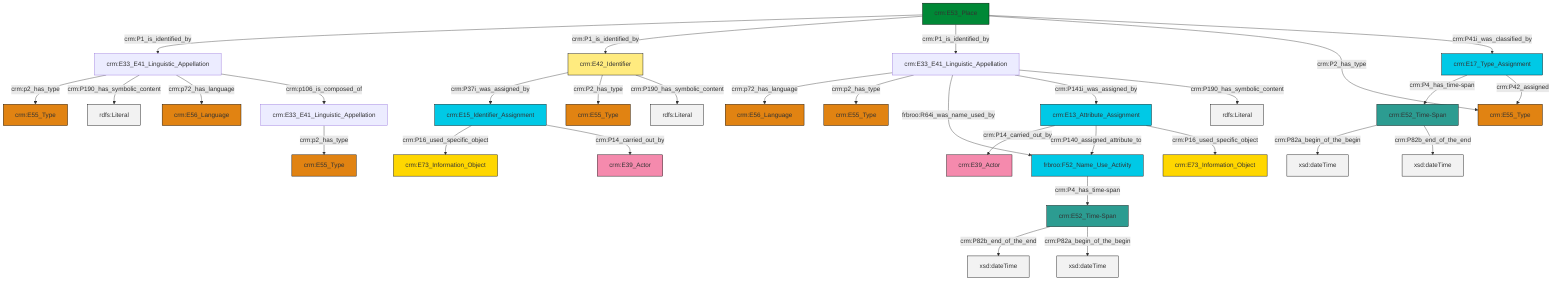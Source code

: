 graph TD
classDef Literal fill:#f2f2f2,stroke:#000000;
classDef CRM_Entity fill:#FFFFFF,stroke:#000000;
classDef Temporal_Entity fill:#00C9E6, stroke:#000000;
classDef Type fill:#E18312, stroke:#000000;
classDef Time-Span fill:#2C9C91, stroke:#000000;
classDef Appellation fill:#FFEB7F, stroke:#000000;
classDef Place fill:#008836, stroke:#000000;
classDef Persistent_Item fill:#B266B2, stroke:#000000;
classDef Conceptual_Object fill:#FFD700, stroke:#000000;
classDef Physical_Thing fill:#D2B48C, stroke:#000000;
classDef Actor fill:#f58aad, stroke:#000000;
classDef PC_Classes fill:#4ce600, stroke:#000000;
classDef Multi fill:#cccccc,stroke:#000000;

2["crm:E33_E41_Linguistic_Appellation"]:::Default -->|crm:p2_has_type| 3["crm:E55_Type"]:::Type
4["crm:E13_Attribute_Assignment"]:::Temporal_Entity -->|crm:P14_carried_out_by| 5["crm:E39_Actor"]:::Actor
4["crm:E13_Attribute_Assignment"]:::Temporal_Entity -->|crm:P140_assigned_attribute_to| 8["frbroo:F52_Name_Use_Activity"]:::Temporal_Entity
9["crm:E53_Place"]:::Place -->|crm:P1_is_identified_by| 10["crm:E33_E41_Linguistic_Appellation"]:::Default
11["crm:E42_Identifier"]:::Appellation -->|crm:P37i_was_assigned_by| 12["crm:E15_Identifier_Assignment"]:::Temporal_Entity
12["crm:E15_Identifier_Assignment"]:::Temporal_Entity -->|crm:P16_used_specific_object| 18["crm:E73_Information_Object"]:::Conceptual_Object
9["crm:E53_Place"]:::Place -->|crm:P1_is_identified_by| 11["crm:E42_Identifier"]:::Appellation
12["crm:E15_Identifier_Assignment"]:::Temporal_Entity -->|crm:P14_carried_out_by| 21["crm:E39_Actor"]:::Actor
23["crm:E33_E41_Linguistic_Appellation"]:::Default -->|crm:p72_has_language| 19["crm:E56_Language"]:::Type
11["crm:E42_Identifier"]:::Appellation -->|crm:P2_has_type| 27["crm:E55_Type"]:::Type
9["crm:E53_Place"]:::Place -->|crm:P1_is_identified_by| 23["crm:E33_E41_Linguistic_Appellation"]:::Default
11["crm:E42_Identifier"]:::Appellation -->|crm:P190_has_symbolic_content| 28[rdfs:Literal]:::Literal
10["crm:E33_E41_Linguistic_Appellation"]:::Default -->|crm:p2_has_type| 24["crm:E55_Type"]:::Type
30["crm:E17_Type_Assignment"]:::Temporal_Entity -->|crm:P4_has_time-span| 31["crm:E52_Time-Span"]:::Time-Span
31["crm:E52_Time-Span"]:::Time-Span -->|crm:P82a_begin_of_the_begin| 38[xsd:dateTime]:::Literal
8["frbroo:F52_Name_Use_Activity"]:::Temporal_Entity -->|crm:P4_has_time-span| 6["crm:E52_Time-Span"]:::Time-Span
10["crm:E33_E41_Linguistic_Appellation"]:::Default -->|crm:P190_has_symbolic_content| 44[rdfs:Literal]:::Literal
10["crm:E33_E41_Linguistic_Appellation"]:::Default -->|crm:p72_has_language| 16["crm:E56_Language"]:::Type
10["crm:E33_E41_Linguistic_Appellation"]:::Default -->|crm:p106_is_composed_of| 2["crm:E33_E41_Linguistic_Appellation"]:::Default
23["crm:E33_E41_Linguistic_Appellation"]:::Default -->|crm:p2_has_type| 0["crm:E55_Type"]:::Type
23["crm:E33_E41_Linguistic_Appellation"]:::Default -->|frbroo:R64i_was_name_used_by| 8["frbroo:F52_Name_Use_Activity"]:::Temporal_Entity
9["crm:E53_Place"]:::Place -->|crm:P2_has_type| 34["crm:E55_Type"]:::Type
6["crm:E52_Time-Span"]:::Time-Span -->|crm:P82b_end_of_the_end| 49[xsd:dateTime]:::Literal
4["crm:E13_Attribute_Assignment"]:::Temporal_Entity -->|crm:P16_used_specific_object| 36["crm:E73_Information_Object"]:::Conceptual_Object
9["crm:E53_Place"]:::Place -->|crm:P41i_was_classified_by| 30["crm:E17_Type_Assignment"]:::Temporal_Entity
23["crm:E33_E41_Linguistic_Appellation"]:::Default -->|crm:P141i_was_assigned_by| 4["crm:E13_Attribute_Assignment"]:::Temporal_Entity
31["crm:E52_Time-Span"]:::Time-Span -->|crm:P82b_end_of_the_end| 50[xsd:dateTime]:::Literal
23["crm:E33_E41_Linguistic_Appellation"]:::Default -->|crm:P190_has_symbolic_content| 51[rdfs:Literal]:::Literal
30["crm:E17_Type_Assignment"]:::Temporal_Entity -->|crm:P42_assigned| 34["crm:E55_Type"]:::Type
6["crm:E52_Time-Span"]:::Time-Span -->|crm:P82a_begin_of_the_begin| 52[xsd:dateTime]:::Literal